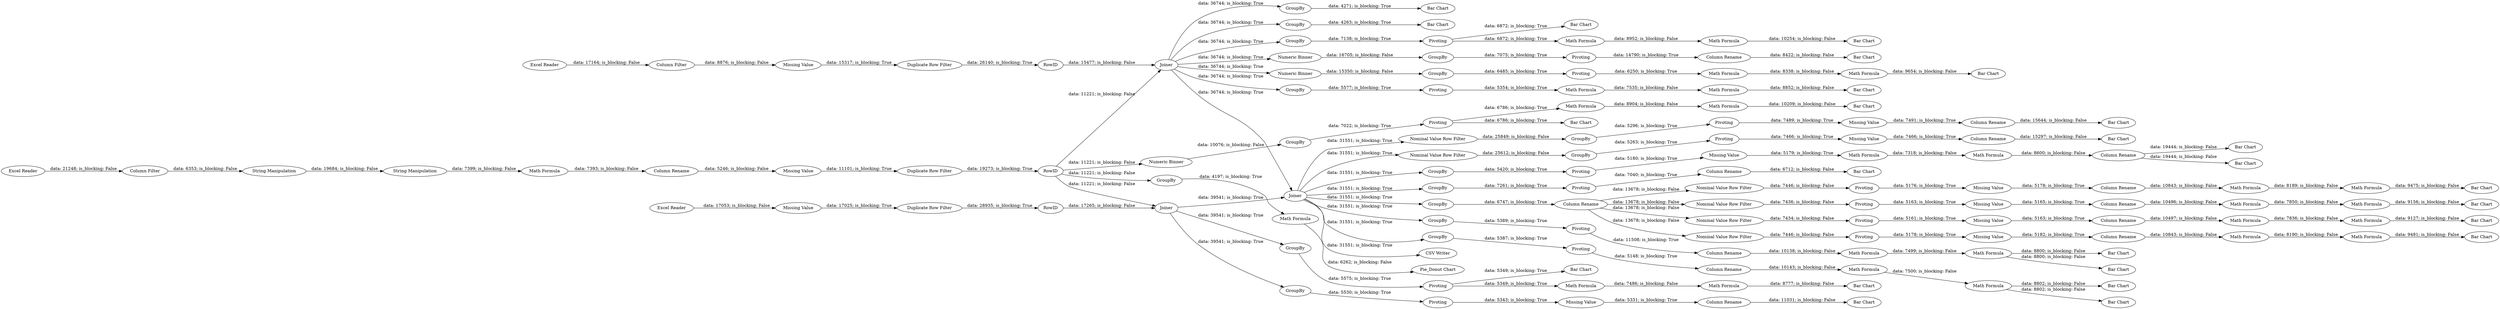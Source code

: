 digraph {
	"-9170697471507538658_144" [label="Math Formula"]
	"-9170697471507538658_113" [label="Math Formula"]
	"-9170697471507538658_88" [label="Math Formula"]
	"-9170697471507538658_11" [label="Missing Value"]
	"-9170697471507538658_142" [label="Column Rename"]
	"-9170697471507538658_25" [label="String Manipulation"]
	"-9170697471507538658_172" [label="Column Rename"]
	"-9170697471507538658_138" [label=Pivoting]
	"-9170697471507538658_61" [label=Pivoting]
	"-9170697471507538658_131" [label="Nominal Value Row Filter"]
	"-9170697471507538658_98" [label="Bar Chart"]
	"-9170697471507538658_71" [label=Pivoting]
	"-9170697471507538658_24" [label="Numeric Binner"]
	"-9170697471507538658_81" [label="Bar Chart"]
	"-9170697471507538658_36" [label=GroupBy]
	"-9170697471507538658_16" [label="Duplicate Row Filter"]
	"-9170697471507538658_45" [label=RowID]
	"-9170697471507538658_75" [label="Column Rename"]
	"-9170697471507538658_110" [label="Math Formula"]
	"-9170697471507538658_133" [label="Bar Chart"]
	"-9170697471507538658_171" [label=GroupBy]
	"-9170697471507538658_179" [label="Pie_Donut Chart"]
	"-9170697471507538658_82" [label=GroupBy]
	"-9170697471507538658_32" [label="Bar Chart"]
	"-9170697471507538658_147" [label="Missing Value"]
	"-9170697471507538658_72" [label="Bar Chart"]
	"-9170697471507538658_137" [label="Math Formula"]
	"-9170697471507538658_130" [label="Math Formula"]
	"-9170697471507538658_10" [label="Missing Value"]
	"-9170697471507538658_89" [label="Math Formula"]
	"-9170697471507538658_151" [label="Math Formula"]
	"-9170697471507538658_51" [label=Pivoting]
	"-9170697471507538658_143" [label="Math Formula"]
	"-9170697471507538658_28" [label=Pivoting]
	"-9170697471507538658_173" [label="Bar Chart"]
	"-9170697471507538658_35" [label="Column Filter"]
	"-9170697471507538658_78" [label="Bar Chart"]
	"-9170697471507538658_41" [label="Duplicate Row Filter"]
	"-9170697471507538658_84" [label="Bar Chart"]
	"-9170697471507538658_126" [label="Missing Value"]
	"-9170697471507538658_160" [label="Missing Value"]
	"-9170697471507538658_70" [label=GroupBy]
	"-9170697471507538658_74" [label="Column Rename"]
	"-9170697471507538658_27" [label="Bar Chart"]
	"-9170697471507538658_163" [label=Pivoting]
	"-9170697471507538658_101" [label=GroupBy]
	"-9170697471507538658_86" [label="Math Formula"]
	"-9170697471507538658_53" [label=Joiner]
	"-9170697471507538658_52" [label=GroupBy]
	"-9170697471507538658_1" [label="Excel Reader"]
	"-9170697471507538658_109" [label=GroupBy]
	"-9170697471507538658_178" [label="Math Formula"]
	"-9170697471507538658_124" [label="Column Rename"]
	"-9170697471507538658_60" [label="Bar Chart"]
	"-9170697471507538658_57" [label="Bar Chart"]
	"-9170697471507538658_104" [label=Pivoting]
	"-9170697471507538658_46" [label=Pivoting]
	"-9170697471507538658_69" [label="Numeric Binner"]
	"-9170697471507538658_128" [label="Column Rename"]
	"-9170697471507538658_148" [label="Bar Chart"]
	"-9170697471507538658_174" [label="Missing Value"]
	"-9170697471507538658_47" [label="Bar Chart"]
	"-9170697471507538658_132" [label=Pivoting]
	"-9170697471507538658_79" [label="Numeric Binner"]
	"-9170697471507538658_135" [label="Math Formula"]
	"-9170697471507538658_93" [label="Bar Chart"]
	"-9170697471507538658_12" [label="Missing Value"]
	"-9170697471507538658_22" [label="Math Formula"]
	"-9170697471507538658_177" [label="Math Formula"]
	"-9170697471507538658_145" [label=Pivoting]
	"-9170697471507538658_37" [label=Joiner]
	"-9170697471507538658_18" [label=GroupBy]
	"-9170697471507538658_112" [label="Math Formula"]
	"-9170697471507538658_96" [label=Pivoting]
	"-9170697471507538658_3" [label="Excel Reader"]
	"-9170697471507538658_140" [label="Missing Value"]
	"-9170697471507538658_34" [label="Column Rename"]
	"-9170697471507538658_56" [label="Math Formula"]
	"-9170697471507538658_121" [label=GroupBy]
	"-9170697471507538658_176" [label="CSV Writer"]
	"-9170697471507538658_49" [label="Math Formula"]
	"-9170697471507538658_166" [label="Nominal Value Row Filter"]
	"-9170697471507538658_123" [label="Nominal Value Row Filter"]
	"-9170697471507538658_150" [label="Math Formula"]
	"-9170697471507538658_30" [label="Math Formula"]
	"-9170697471507538658_136" [label="Column Rename"]
	"-9170697471507538658_108" [label="Column Rename"]
	"-9170697471507538658_141" [label="Bar Chart"]
	"-9170697471507538658_149" [label="Column Rename"]
	"-9170697471507538658_167" [label="Nominal Value Row Filter"]
	"-9170697471507538658_62" [label="Missing Value"]
	"-9170697471507538658_92" [label="Bar Chart"]
	"-9170697471507538658_87" [label=GroupBy]
	"-9170697471507538658_26" [label=GroupBy]
	"-9170697471507538658_85" [label="Math Formula"]
	"-9170697471507538658_106" [label="Bar Chart"]
	"-9170697471507538658_48" [label="Math Formula"]
	"-9170697471507538658_64" [label=GroupBy]
	"-9170697471507538658_127" [label="Bar Chart"]
	"-9170697471507538658_91" [label="Missing Value"]
	"-9170697471507538658_68" [label="Bar Chart"]
	"-9170697471507538658_59" [label=GroupBy]
	"-9170697471507538658_139" [label="Nominal Value Row Filter"]
	"-9170697471507538658_63" [label=Joiner]
	"-9170697471507538658_134" [label="Missing Value"]
	"-9170697471507538658_73" [label="Column Rename"]
	"-9170697471507538658_129" [label="Math Formula"]
	"-9170697471507538658_107" [label="Bar Chart"]
	"-9170697471507538658_94" [label="Column Rename"]
	"-9170697471507538658_76" [label=GroupBy]
	"-9170697471507538658_55" [label="Math Formula"]
	"-9170697471507538658_80" [label=GroupBy]
	"-9170697471507538658_50" [label="Bar Chart"]
	"-9170697471507538658_65" [label=Pivoting]
	"-9170697471507538658_44" [label=RowID]
	"-9170697471507538658_180" [label="Math Formula"]
	"-9170697471507538658_111" [label="Column Rename"]
	"-9170697471507538658_66" [label="Bar Chart"]
	"-9170697471507538658_21" [label="String Manipulation"]
	"-9170697471507538658_146" [label="Nominal Value Row Filter"]
	"-9170697471507538658_42" [label="Duplicate Row Filter"]
	"-9170697471507538658_67" [label=GroupBy]
	"-9170697471507538658_164" [label="Bar Chart"]
	"-9170697471507538658_99" [label="Bar Chart"]
	"-9170697471507538658_165" [label="Column Rename"]
	"-9170697471507538658_83" [label=Pivoting]
	"-9170697471507538658_33" [label="Column Filter"]
	"-9170697471507538658_77" [label=Pivoting]
	"-9170697471507538658_170" [label=Pivoting]
	"-9170697471507538658_31" [label="Math Formula"]
	"-9170697471507538658_43" [label=RowID]
	"-9170697471507538658_54" [label="Bar Chart"]
	"-9170697471507538658_162" [label=GroupBy]
	"-9170697471507538658_2" [label="Excel Reader"]
	"-9170697471507538658_90" [label=Pivoting]
	"-9170697471507538658_103" [label="Math Formula"]
	"-9170697471507538658_125" [label=Pivoting]
	"-9170697471507538658_140" -> "-9170697471507538658_142" [label="data: 5165; is_blocking: True"]
	"-9170697471507538658_90" -> "-9170697471507538658_91" [label="data: 5180; is_blocking: True"]
	"-9170697471507538658_86" -> "-9170697471507538658_84" [label="data: 9654; is_blocking: False"]
	"-9170697471507538658_165" -> "-9170697471507538658_164" [label="data: 15297; is_blocking: False"]
	"-9170697471507538658_111" -> "-9170697471507538658_112" [label="data: 10138; is_blocking: False"]
	"-9170697471507538658_73" -> "-9170697471507538658_72" [label="data: 8422; is_blocking: False"]
	"-9170697471507538658_63" -> "-9170697471507538658_167" [label="data: 31551; is_blocking: True"]
	"-9170697471507538658_31" -> "-9170697471507538658_32" [label="data: 10209; is_blocking: False"]
	"-9170697471507538658_63" -> "-9170697471507538658_64" [label="data: 31551; is_blocking: True"]
	"-9170697471507538658_49" -> "-9170697471507538658_50" [label="data: 10254; is_blocking: False"]
	"-9170697471507538658_124" -> "-9170697471507538658_123" [label="data: 13678; is_blocking: False"]
	"-9170697471507538658_63" -> "-9170697471507538658_101" [label="data: 31551; is_blocking: True"]
	"-9170697471507538658_125" -> "-9170697471507538658_126" [label="data: 5178; is_blocking: True"]
	"-9170697471507538658_41" -> "-9170697471507538658_43" [label="data: 28935; is_blocking: True"]
	"-9170697471507538658_65" -> "-9170697471507538658_75" [label="data: 7040; is_blocking: True"]
	"-9170697471507538658_37" -> "-9170697471507538658_76" [label="data: 36744; is_blocking: True"]
	"-9170697471507538658_138" -> "-9170697471507538658_140" [label="data: 5163; is_blocking: True"]
	"-9170697471507538658_37" -> "-9170697471507538658_69" [label="data: 36744; is_blocking: True"]
	"-9170697471507538658_30" -> "-9170697471507538658_31" [label="data: 8904; is_blocking: False"]
	"-9170697471507538658_124" -> "-9170697471507538658_139" [label="data: 13678; is_blocking: False"]
	"-9170697471507538658_45" -> "-9170697471507538658_24" [label="data: 11221; is_blocking: False"]
	"-9170697471507538658_63" -> "-9170697471507538658_166" [label="data: 31551; is_blocking: True"]
	"-9170697471507538658_124" -> "-9170697471507538658_146" [label="data: 13678; is_blocking: False"]
	"-9170697471507538658_104" -> "-9170697471507538658_108" [label="data: 5148; is_blocking: True"]
	"-9170697471507538658_132" -> "-9170697471507538658_134" [label="data: 5161; is_blocking: True"]
	"-9170697471507538658_149" -> "-9170697471507538658_151" [label="data: 10843; is_blocking: False"]
	"-9170697471507538658_146" -> "-9170697471507538658_145" [label="data: 7446; is_blocking: False"]
	"-9170697471507538658_137" -> "-9170697471507538658_135" [label="data: 7836; is_blocking: False"]
	"-9170697471507538658_85" -> "-9170697471507538658_86" [label="data: 8338; is_blocking: False"]
	"-9170697471507538658_170" -> "-9170697471507538658_174" [label="data: 7489; is_blocking: True"]
	"-9170697471507538658_76" -> "-9170697471507538658_77" [label="data: 5577; is_blocking: True"]
	"-9170697471507538658_71" -> "-9170697471507538658_73" [label="data: 14790; is_blocking: True"]
	"-9170697471507538658_34" -> "-9170697471507538658_12" [label="data: 5246; is_blocking: False"]
	"-9170697471507538658_96" -> "-9170697471507538658_111" [label="data: 11508; is_blocking: True"]
	"-9170697471507538658_167" -> "-9170697471507538658_162" [label="data: 25612; is_blocking: False"]
	"-9170697471507538658_74" -> "-9170697471507538658_60" [label="data: 11031; is_blocking: False"]
	"-9170697471507538658_130" -> "-9170697471507538658_129" [label="data: 8190; is_blocking: False"]
	"-9170697471507538658_62" -> "-9170697471507538658_74" [label="data: 5331; is_blocking: True"]
	"-9170697471507538658_147" -> "-9170697471507538658_149" [label="data: 5178; is_blocking: True"]
	"-9170697471507538658_135" -> "-9170697471507538658_133" [label="data: 9127; is_blocking: False"]
	"-9170697471507538658_108" -> "-9170697471507538658_103" [label="data: 10143; is_blocking: False"]
	"-9170697471507538658_28" -> "-9170697471507538658_30" [label="data: 6786; is_blocking: True"]
	"-9170697471507538658_36" -> "-9170697471507538658_46" [label="data: 7138; is_blocking: True"]
	"-9170697471507538658_2" -> "-9170697471507538658_11" [label="data: 17053; is_blocking: False"]
	"-9170697471507538658_172" -> "-9170697471507538658_173" [label="data: 15644; is_blocking: False"]
	"-9170697471507538658_110" -> "-9170697471507538658_107" [label="data: 8802; is_blocking: False"]
	"-9170697471507538658_180" -> "-9170697471507538658_179" [label="data: 6262; is_blocking: False"]
	"-9170697471507538658_12" -> "-9170697471507538658_42" [label="data: 11101; is_blocking: True"]
	"-9170697471507538658_52" -> "-9170697471507538658_51" [label="data: 5575; is_blocking: True"]
	"-9170697471507538658_42" -> "-9170697471507538658_45" [label="data: 19273; is_blocking: True"]
	"-9170697471507538658_171" -> "-9170697471507538658_170" [label="data: 5296; is_blocking: True"]
	"-9170697471507538658_59" -> "-9170697471507538658_61" [label="data: 5530; is_blocking: True"]
	"-9170697471507538658_67" -> "-9170697471507538658_68" [label="data: 4263; is_blocking: True"]
	"-9170697471507538658_121" -> "-9170697471507538658_124" [label="data: 6747; is_blocking: True"]
	"-9170697471507538658_177" -> "-9170697471507538658_178" [label="data: 7535; is_blocking: False"]
	"-9170697471507538658_37" -> "-9170697471507538658_67" [label="data: 36744; is_blocking: True"]
	"-9170697471507538658_10" -> "-9170697471507538658_16" [label="data: 15317; is_blocking: True"]
	"-9170697471507538658_88" -> "-9170697471507538658_94" [label="data: 8600; is_blocking: False"]
	"-9170697471507538658_103" -> "-9170697471507538658_110" [label="data: 7500; is_blocking: False"]
	"-9170697471507538658_55" -> "-9170697471507538658_56" [label="data: 7486; is_blocking: False"]
	"-9170697471507538658_83" -> "-9170697471507538658_85" [label="data: 6250; is_blocking: True"]
	"-9170697471507538658_160" -> "-9170697471507538658_165" [label="data: 7466; is_blocking: True"]
	"-9170697471507538658_48" -> "-9170697471507538658_49" [label="data: 8952; is_blocking: False"]
	"-9170697471507538658_87" -> "-9170697471507538658_90" [label="data: 5420; is_blocking: True"]
	"-9170697471507538658_53" -> "-9170697471507538658_52" [label="data: 39541; is_blocking: True"]
	"-9170697471507538658_128" -> "-9170697471507538658_130" [label="data: 10843; is_blocking: False"]
	"-9170697471507538658_1" -> "-9170697471507538658_35" [label="data: 17164; is_blocking: False"]
	"-9170697471507538658_166" -> "-9170697471507538658_171" [label="data: 25849; is_blocking: False"]
	"-9170697471507538658_63" -> "-9170697471507538658_87" [label="data: 31551; is_blocking: True"]
	"-9170697471507538658_22" -> "-9170697471507538658_34" [label="data: 7393; is_blocking: False"]
	"-9170697471507538658_79" -> "-9170697471507538658_82" [label="data: 15350; is_blocking: False"]
	"-9170697471507538658_63" -> "-9170697471507538658_109" [label="data: 31551; is_blocking: True"]
	"-9170697471507538658_174" -> "-9170697471507538658_172" [label="data: 7491; is_blocking: True"]
	"-9170697471507538658_28" -> "-9170697471507538658_27" [label="data: 6786; is_blocking: True"]
	"-9170697471507538658_151" -> "-9170697471507538658_150" [label="data: 8189; is_blocking: False"]
	"-9170697471507538658_64" -> "-9170697471507538658_65" [label="data: 7261; is_blocking: True"]
	"-9170697471507538658_37" -> "-9170697471507538658_63" [label="data: 36744; is_blocking: True"]
	"-9170697471507538658_53" -> "-9170697471507538658_59" [label="data: 39541; is_blocking: True"]
	"-9170697471507538658_94" -> "-9170697471507538658_93" [label="data: 19444; is_blocking: False"]
	"-9170697471507538658_150" -> "-9170697471507538658_148" [label="data: 9475; is_blocking: False"]
	"-9170697471507538658_37" -> "-9170697471507538658_79" [label="data: 36744; is_blocking: True"]
	"-9170697471507538658_123" -> "-9170697471507538658_125" [label="data: 7446; is_blocking: False"]
	"-9170697471507538658_26" -> "-9170697471507538658_28" [label="data: 7022; is_blocking: True"]
	"-9170697471507538658_124" -> "-9170697471507538658_131" [label="data: 13678; is_blocking: False"]
	"-9170697471507538658_77" -> "-9170697471507538658_177" [label="data: 5354; is_blocking: True"]
	"-9170697471507538658_37" -> "-9170697471507538658_36" [label="data: 36744; is_blocking: True"]
	"-9170697471507538658_63" -> "-9170697471507538658_121" [label="data: 31551; is_blocking: True"]
	"-9170697471507538658_51" -> "-9170697471507538658_54" [label="data: 5349; is_blocking: True"]
	"-9170697471507538658_45" -> "-9170697471507538658_37" [label="data: 11221; is_blocking: False"]
	"-9170697471507538658_113" -> "-9170697471507538658_99" [label="data: 8800; is_blocking: False"]
	"-9170697471507538658_43" -> "-9170697471507538658_53" [label="data: 17265; is_blocking: False"]
	"-9170697471507538658_37" -> "-9170697471507538658_80" [label="data: 36744; is_blocking: True"]
	"-9170697471507538658_89" -> "-9170697471507538658_88" [label="data: 7318; is_blocking: False"]
	"-9170697471507538658_75" -> "-9170697471507538658_66" [label="data: 6712; is_blocking: False"]
	"-9170697471507538658_24" -> "-9170697471507538658_26" [label="data: 10076; is_blocking: False"]
	"-9170697471507538658_80" -> "-9170697471507538658_81" [label="data: 4271; is_blocking: True"]
	"-9170697471507538658_35" -> "-9170697471507538658_10" [label="data: 8876; is_blocking: False"]
	"-9170697471507538658_46" -> "-9170697471507538658_47" [label="data: 6872; is_blocking: True"]
	"-9170697471507538658_45" -> "-9170697471507538658_53" [label="data: 11221; is_blocking: False"]
	"-9170697471507538658_139" -> "-9170697471507538658_138" [label="data: 7436; is_blocking: False"]
	"-9170697471507538658_134" -> "-9170697471507538658_136" [label="data: 5163; is_blocking: True"]
	"-9170697471507538658_178" -> "-9170697471507538658_78" [label="data: 8852; is_blocking: False"]
	"-9170697471507538658_56" -> "-9170697471507538658_57" [label="data: 8777; is_blocking: False"]
	"-9170697471507538658_46" -> "-9170697471507538658_48" [label="data: 6872; is_blocking: True"]
	"-9170697471507538658_18" -> "-9170697471507538658_180" [label="data: 4197; is_blocking: True"]
	"-9170697471507538658_44" -> "-9170697471507538658_37" [label="data: 15477; is_blocking: False"]
	"-9170697471507538658_145" -> "-9170697471507538658_147" [label="data: 5176; is_blocking: True"]
	"-9170697471507538658_94" -> "-9170697471507538658_92" [label="data: 19444; is_blocking: False"]
	"-9170697471507538658_109" -> "-9170697471507538658_104" [label="data: 5387; is_blocking: True"]
	"-9170697471507538658_163" -> "-9170697471507538658_160" [label="data: 7466; is_blocking: True"]
	"-9170697471507538658_61" -> "-9170697471507538658_62" [label="data: 5343; is_blocking: True"]
	"-9170697471507538658_3" -> "-9170697471507538658_33" [label="data: 21248; is_blocking: False"]
	"-9170697471507538658_69" -> "-9170697471507538658_70" [label="data: 16705; is_blocking: False"]
	"-9170697471507538658_143" -> "-9170697471507538658_141" [label="data: 9156; is_blocking: False"]
	"-9170697471507538658_112" -> "-9170697471507538658_113" [label="data: 7499; is_blocking: False"]
	"-9170697471507538658_70" -> "-9170697471507538658_71" [label="data: 7075; is_blocking: True"]
	"-9170697471507538658_162" -> "-9170697471507538658_163" [label="data: 5263; is_blocking: True"]
	"-9170697471507538658_21" -> "-9170697471507538658_25" [label="data: 19684; is_blocking: False"]
	"-9170697471507538658_131" -> "-9170697471507538658_132" [label="data: 7434; is_blocking: False"]
	"-9170697471507538658_110" -> "-9170697471507538658_106" [label="data: 8802; is_blocking: False"]
	"-9170697471507538658_11" -> "-9170697471507538658_41" [label="data: 17025; is_blocking: True"]
	"-9170697471507538658_51" -> "-9170697471507538658_55" [label="data: 5349; is_blocking: True"]
	"-9170697471507538658_16" -> "-9170697471507538658_44" [label="data: 26140; is_blocking: True"]
	"-9170697471507538658_136" -> "-9170697471507538658_137" [label="data: 10497; is_blocking: False"]
	"-9170697471507538658_82" -> "-9170697471507538658_83" [label="data: 6485; is_blocking: True"]
	"-9170697471507538658_91" -> "-9170697471507538658_89" [label="data: 5179; is_blocking: True"]
	"-9170697471507538658_33" -> "-9170697471507538658_21" [label="data: 6353; is_blocking: False"]
	"-9170697471507538658_63" -> "-9170697471507538658_176" [label="data: 31551; is_blocking: True"]
	"-9170697471507538658_126" -> "-9170697471507538658_128" [label="data: 5182; is_blocking: True"]
	"-9170697471507538658_25" -> "-9170697471507538658_22" [label="data: 7399; is_blocking: False"]
	"-9170697471507538658_129" -> "-9170697471507538658_127" [label="data: 9481; is_blocking: False"]
	"-9170697471507538658_45" -> "-9170697471507538658_18" [label="data: 11221; is_blocking: False"]
	"-9170697471507538658_142" -> "-9170697471507538658_144" [label="data: 10496; is_blocking: False"]
	"-9170697471507538658_144" -> "-9170697471507538658_143" [label="data: 7850; is_blocking: False"]
	"-9170697471507538658_53" -> "-9170697471507538658_63" [label="data: 39541; is_blocking: True"]
	"-9170697471507538658_101" -> "-9170697471507538658_96" [label="data: 5389; is_blocking: True"]
	"-9170697471507538658_113" -> "-9170697471507538658_98" [label="data: 8800; is_blocking: False"]
	rankdir=LR
}
